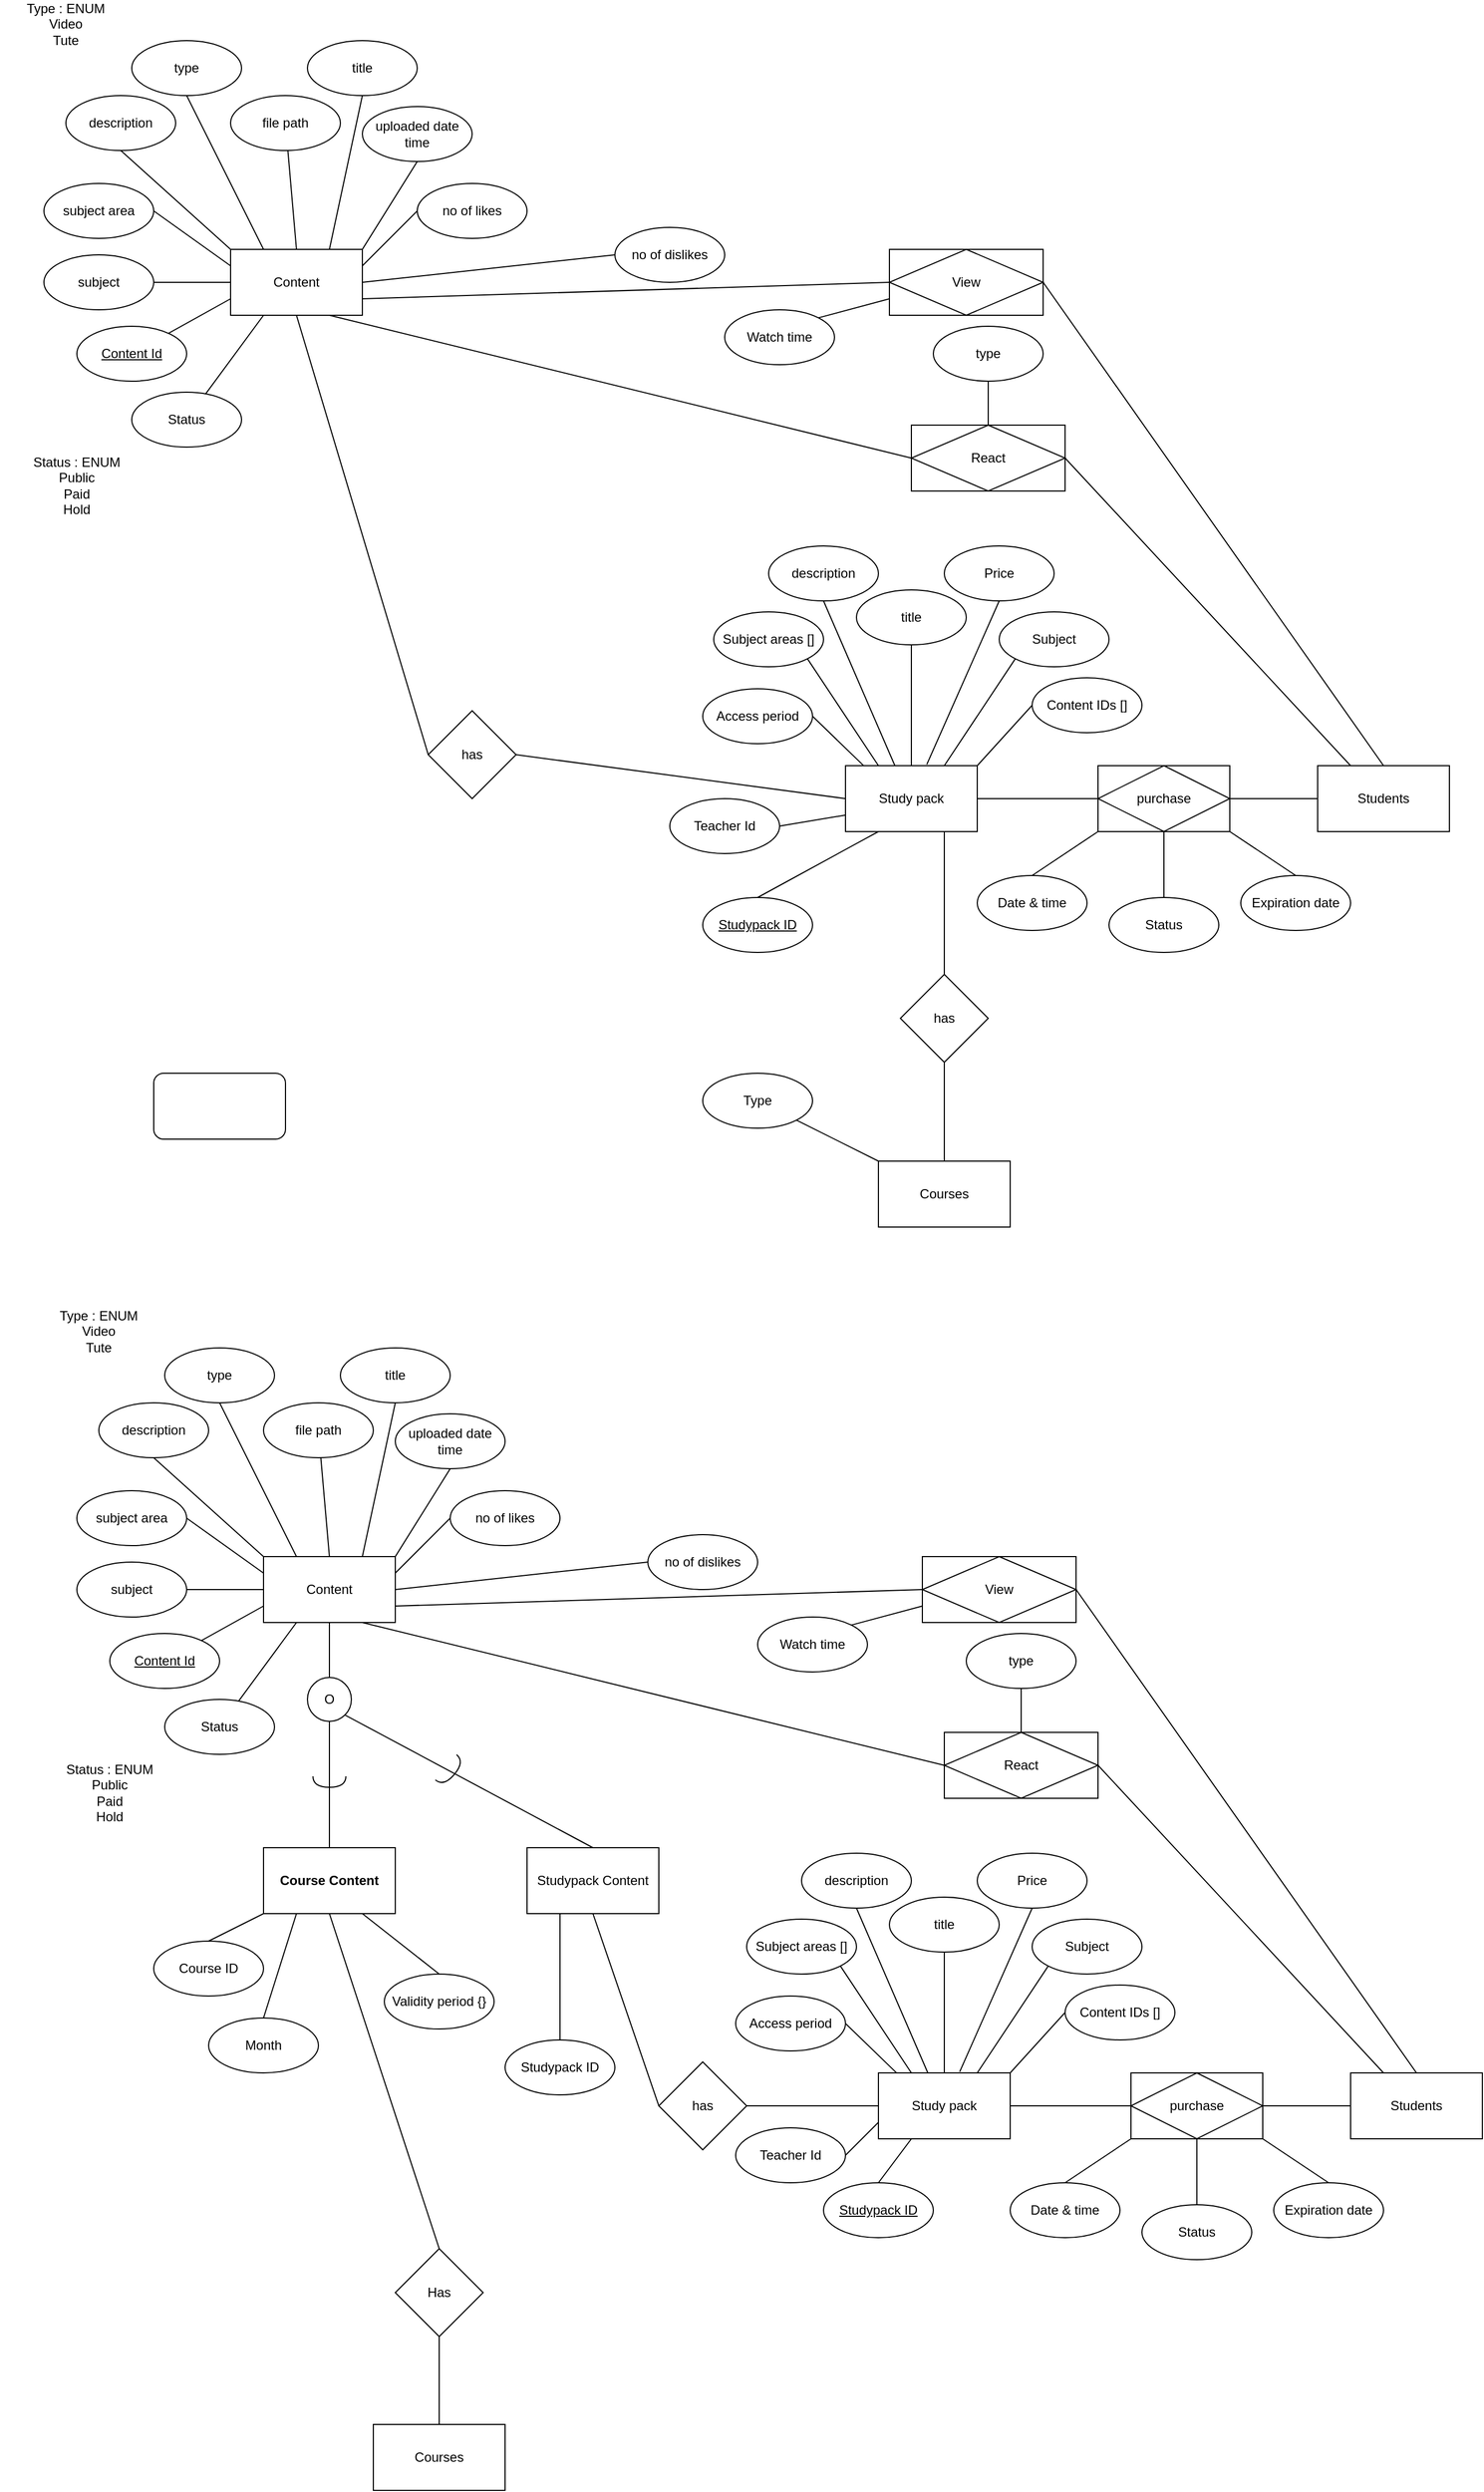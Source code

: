 <mxfile>
    <diagram id="T5tDFELJDlXW0OyZVLSW" name="Page-1">
        <mxGraphModel dx="2857" dy="4057" grid="1" gridSize="10" guides="1" tooltips="1" connect="1" arrows="1" fold="1" page="1" pageScale="1" pageWidth="850" pageHeight="1100" math="0" shadow="0">
            <root>
                <mxCell id="0"/>
                <mxCell id="1" parent="0"/>
                <mxCell id="21" style="edgeStyle=none;html=1;exitX=0.75;exitY=0;exitDx=0;exitDy=0;entryX=0.5;entryY=1;entryDx=0;entryDy=0;endArrow=none;endFill=0;" parent="1" source="2" target="4" edge="1">
                    <mxGeometry relative="1" as="geometry"/>
                </mxCell>
                <mxCell id="22" style="edgeStyle=none;html=1;exitX=0;exitY=0;exitDx=0;exitDy=0;entryX=0.5;entryY=1;entryDx=0;entryDy=0;endArrow=none;endFill=0;" parent="1" source="2" target="5" edge="1">
                    <mxGeometry relative="1" as="geometry"/>
                </mxCell>
                <mxCell id="2" value="Content" style="rounded=0;whiteSpace=wrap;html=1;" parent="1" vertex="1">
                    <mxGeometry x="-1220" y="-890" width="120" height="60" as="geometry"/>
                </mxCell>
                <mxCell id="3" value="type" style="ellipse;whiteSpace=wrap;html=1;" parent="1" vertex="1">
                    <mxGeometry x="-1310" y="-1080" width="100" height="50" as="geometry"/>
                </mxCell>
                <mxCell id="4" value="title" style="ellipse;whiteSpace=wrap;html=1;" parent="1" vertex="1">
                    <mxGeometry x="-1150" y="-1080" width="100" height="50" as="geometry"/>
                </mxCell>
                <mxCell id="5" value="description" style="ellipse;whiteSpace=wrap;html=1;" parent="1" vertex="1">
                    <mxGeometry x="-1370" y="-1030" width="100" height="50" as="geometry"/>
                </mxCell>
                <mxCell id="6" value="subject" style="ellipse;whiteSpace=wrap;html=1;" parent="1" vertex="1">
                    <mxGeometry x="-1390" y="-885" width="100" height="50" as="geometry"/>
                </mxCell>
                <mxCell id="7" value="subject area" style="ellipse;whiteSpace=wrap;html=1;" parent="1" vertex="1">
                    <mxGeometry x="-1390" y="-950" width="100" height="50" as="geometry"/>
                </mxCell>
                <mxCell id="8" value="no of likes" style="ellipse;whiteSpace=wrap;html=1;" parent="1" vertex="1">
                    <mxGeometry x="-1050" y="-950" width="100" height="50" as="geometry"/>
                </mxCell>
                <mxCell id="9" value="no of dislikes" style="ellipse;whiteSpace=wrap;html=1;" parent="1" vertex="1">
                    <mxGeometry x="-870" y="-910" width="100" height="50" as="geometry"/>
                </mxCell>
                <mxCell id="10" value="uploaded date time" style="ellipse;whiteSpace=wrap;html=1;" parent="1" vertex="1">
                    <mxGeometry x="-1100" y="-1020" width="100" height="50" as="geometry"/>
                </mxCell>
                <mxCell id="11" value="file path" style="ellipse;whiteSpace=wrap;html=1;" parent="1" vertex="1">
                    <mxGeometry x="-1220" y="-1030" width="100" height="50" as="geometry"/>
                </mxCell>
                <mxCell id="13" value="" style="endArrow=none;html=1;entryX=0.5;entryY=1;entryDx=0;entryDy=0;" parent="1" target="3" edge="1">
                    <mxGeometry width="50" height="50" relative="1" as="geometry">
                        <mxPoint x="-1190" y="-890" as="sourcePoint"/>
                        <mxPoint x="-1090" y="-850" as="targetPoint"/>
                    </mxGeometry>
                </mxCell>
                <mxCell id="14" value="" style="endArrow=none;html=1;exitX=1;exitY=0;exitDx=0;exitDy=0;entryX=0.5;entryY=1;entryDx=0;entryDy=0;" parent="1" source="2" target="10" edge="1">
                    <mxGeometry width="50" height="50" relative="1" as="geometry">
                        <mxPoint x="-1180" y="-880" as="sourcePoint"/>
                        <mxPoint x="-1260" y="-955" as="targetPoint"/>
                    </mxGeometry>
                </mxCell>
                <mxCell id="15" value="" style="endArrow=none;html=1;exitX=0.5;exitY=0;exitDx=0;exitDy=0;" parent="1" source="2" target="11" edge="1">
                    <mxGeometry width="50" height="50" relative="1" as="geometry">
                        <mxPoint x="-1150" y="-880" as="sourcePoint"/>
                        <mxPoint x="-1120" y="-1020" as="targetPoint"/>
                    </mxGeometry>
                </mxCell>
                <mxCell id="16" value="" style="endArrow=none;html=1;exitX=0;exitY=0.25;exitDx=0;exitDy=0;entryX=1;entryY=0.5;entryDx=0;entryDy=0;" parent="1" source="2" target="7" edge="1">
                    <mxGeometry width="50" height="50" relative="1" as="geometry">
                        <mxPoint x="-1180" y="-880" as="sourcePoint"/>
                        <mxPoint x="-1260" y="-955" as="targetPoint"/>
                    </mxGeometry>
                </mxCell>
                <mxCell id="17" value="" style="endArrow=none;html=1;exitX=1;exitY=0.25;exitDx=0;exitDy=0;entryX=0;entryY=0.5;entryDx=0;entryDy=0;" parent="1" source="2" target="8" edge="1">
                    <mxGeometry width="50" height="50" relative="1" as="geometry">
                        <mxPoint x="-1210" y="-865" as="sourcePoint"/>
                        <mxPoint x="-1280" y="-885" as="targetPoint"/>
                    </mxGeometry>
                </mxCell>
                <mxCell id="19" value="" style="endArrow=none;html=1;exitX=1;exitY=0.5;exitDx=0;exitDy=0;entryX=0;entryY=0.5;entryDx=0;entryDy=0;" parent="1" source="2" target="9" edge="1">
                    <mxGeometry width="50" height="50" relative="1" as="geometry">
                        <mxPoint x="-1210" y="-820" as="sourcePoint"/>
                        <mxPoint x="-1262.9" y="-728.7" as="targetPoint"/>
                    </mxGeometry>
                </mxCell>
                <mxCell id="20" value="" style="endArrow=none;html=1;exitX=0;exitY=0.5;exitDx=0;exitDy=0;entryX=1;entryY=0.5;entryDx=0;entryDy=0;" parent="1" source="2" target="6" edge="1">
                    <mxGeometry width="50" height="50" relative="1" as="geometry">
                        <mxPoint x="-1210.0" y="-835" as="sourcePoint"/>
                        <mxPoint x="-1303.4" y="-818.1" as="targetPoint"/>
                    </mxGeometry>
                </mxCell>
                <mxCell id="89" style="edgeStyle=none;html=1;exitX=0.25;exitY=0;exitDx=0;exitDy=0;entryX=1;entryY=0.5;entryDx=0;entryDy=0;endArrow=none;endFill=0;" parent="1" source="23" target="82" edge="1">
                    <mxGeometry relative="1" as="geometry"/>
                </mxCell>
                <mxCell id="23" value="Students" style="rounded=0;whiteSpace=wrap;html=1;" parent="1" vertex="1">
                    <mxGeometry x="-230" y="-420" width="120" height="60" as="geometry"/>
                </mxCell>
                <mxCell id="47" style="edgeStyle=none;html=1;exitX=1;exitY=0.5;exitDx=0;exitDy=0;entryX=0;entryY=0.5;entryDx=0;entryDy=0;endArrow=none;endFill=0;" parent="1" source="24" target="37" edge="1">
                    <mxGeometry relative="1" as="geometry"/>
                </mxCell>
                <mxCell id="84" style="edgeStyle=none;html=1;exitX=1;exitY=0;exitDx=0;exitDy=0;entryX=0;entryY=0.5;entryDx=0;entryDy=0;endArrow=none;endFill=0;" parent="1" source="24" target="83" edge="1">
                    <mxGeometry relative="1" as="geometry"/>
                </mxCell>
                <mxCell id="24" value="Study pack" style="rounded=0;whiteSpace=wrap;html=1;" parent="1" vertex="1">
                    <mxGeometry x="-660" y="-420" width="120" height="60" as="geometry"/>
                </mxCell>
                <mxCell id="28" style="edgeStyle=none;html=1;exitX=0.5;exitY=1;exitDx=0;exitDy=0;entryX=0.5;entryY=0;entryDx=0;entryDy=0;endArrow=none;endFill=0;" parent="1" source="25" target="24" edge="1">
                    <mxGeometry relative="1" as="geometry"/>
                </mxCell>
                <mxCell id="25" value="title" style="ellipse;whiteSpace=wrap;html=1;" parent="1" vertex="1">
                    <mxGeometry x="-650" y="-580" width="100" height="50" as="geometry"/>
                </mxCell>
                <mxCell id="27" style="edgeStyle=none;html=1;exitX=0.5;exitY=1;exitDx=0;exitDy=0;entryX=0.375;entryY=0;entryDx=0;entryDy=0;entryPerimeter=0;endArrow=none;endFill=0;" parent="1" source="26" target="24" edge="1">
                    <mxGeometry relative="1" as="geometry"/>
                </mxCell>
                <mxCell id="26" value="description" style="ellipse;whiteSpace=wrap;html=1;" parent="1" vertex="1">
                    <mxGeometry x="-730" y="-620" width="100" height="50" as="geometry"/>
                </mxCell>
                <mxCell id="30" style="edgeStyle=none;html=1;exitX=1;exitY=1;exitDx=0;exitDy=0;entryX=0.25;entryY=0;entryDx=0;entryDy=0;endArrow=none;endFill=0;" parent="1" source="29" target="24" edge="1">
                    <mxGeometry relative="1" as="geometry"/>
                </mxCell>
                <mxCell id="29" value="Subject areas []" style="ellipse;whiteSpace=wrap;html=1;" parent="1" vertex="1">
                    <mxGeometry x="-780" y="-560" width="100" height="50" as="geometry"/>
                </mxCell>
                <mxCell id="34" style="edgeStyle=none;html=1;exitX=0;exitY=1;exitDx=0;exitDy=0;entryX=0.75;entryY=0;entryDx=0;entryDy=0;endArrow=none;endFill=0;" parent="1" source="31" target="24" edge="1">
                    <mxGeometry relative="1" as="geometry"/>
                </mxCell>
                <mxCell id="31" value="Subject" style="ellipse;whiteSpace=wrap;html=1;" parent="1" vertex="1">
                    <mxGeometry x="-520" y="-560" width="100" height="50" as="geometry"/>
                </mxCell>
                <mxCell id="33" style="edgeStyle=none;html=1;exitX=0.5;exitY=1;exitDx=0;exitDy=0;entryX=0.617;entryY=-0.017;entryDx=0;entryDy=0;entryPerimeter=0;endArrow=none;endFill=0;" parent="1" source="32" target="24" edge="1">
                    <mxGeometry relative="1" as="geometry"/>
                </mxCell>
                <mxCell id="32" value="Price" style="ellipse;whiteSpace=wrap;html=1;" parent="1" vertex="1">
                    <mxGeometry x="-570" y="-620" width="100" height="50" as="geometry"/>
                </mxCell>
                <mxCell id="43" style="edgeStyle=none;html=1;exitX=0.5;exitY=0;exitDx=0;exitDy=0;entryX=0.5;entryY=1;entryDx=0;entryDy=0;endArrow=none;endFill=0;" parent="1" source="35" target="38" edge="1">
                    <mxGeometry relative="1" as="geometry"/>
                </mxCell>
                <mxCell id="35" value="Courses" style="rounded=0;whiteSpace=wrap;html=1;" parent="1" vertex="1">
                    <mxGeometry x="-1120" y="-100" width="120" height="60" as="geometry"/>
                </mxCell>
                <mxCell id="46" style="edgeStyle=none;html=1;exitX=1;exitY=0.5;exitDx=0;exitDy=0;entryX=0;entryY=0.5;entryDx=0;entryDy=0;endArrow=none;endFill=0;" parent="1" source="36" target="24" edge="1">
                    <mxGeometry relative="1" as="geometry"/>
                </mxCell>
                <mxCell id="59" style="edgeStyle=none;html=1;exitX=0;exitY=0.5;exitDx=0;exitDy=0;entryX=0.5;entryY=1;entryDx=0;entryDy=0;endArrow=none;endFill=0;" parent="1" source="36" target="57" edge="1">
                    <mxGeometry relative="1" as="geometry"/>
                </mxCell>
                <mxCell id="36" value="has" style="rhombus;whiteSpace=wrap;html=1;" parent="1" vertex="1">
                    <mxGeometry x="-860" y="-430" width="80" height="80" as="geometry"/>
                </mxCell>
                <mxCell id="48" style="edgeStyle=none;html=1;exitX=1;exitY=0.5;exitDx=0;exitDy=0;entryX=0;entryY=0.5;entryDx=0;entryDy=0;endArrow=none;endFill=0;" parent="1" source="37" target="23" edge="1">
                    <mxGeometry relative="1" as="geometry"/>
                </mxCell>
                <mxCell id="50" style="edgeStyle=none;html=1;exitX=0;exitY=1;exitDx=0;exitDy=0;entryX=0.5;entryY=0;entryDx=0;entryDy=0;endArrow=none;endFill=0;" parent="1" source="37" target="49" edge="1">
                    <mxGeometry relative="1" as="geometry"/>
                </mxCell>
                <mxCell id="81" style="edgeStyle=none;html=1;exitX=1;exitY=1;exitDx=0;exitDy=0;entryX=0.5;entryY=0;entryDx=0;entryDy=0;endArrow=none;endFill=0;" parent="1" source="37" target="80" edge="1">
                    <mxGeometry relative="1" as="geometry"/>
                </mxCell>
                <mxCell id="37" value="purchase" style="shape=associativeEntity;whiteSpace=wrap;html=1;align=center;" parent="1" vertex="1">
                    <mxGeometry x="-430" y="-420" width="120" height="60" as="geometry"/>
                </mxCell>
                <mxCell id="44" style="edgeStyle=none;html=1;exitX=0.5;exitY=0;exitDx=0;exitDy=0;entryX=0.5;entryY=1;entryDx=0;entryDy=0;endArrow=none;endFill=0;" parent="1" source="54" target="2" edge="1">
                    <mxGeometry relative="1" as="geometry">
                        <mxPoint x="-1160" y="-730" as="sourcePoint"/>
                    </mxGeometry>
                </mxCell>
                <mxCell id="58" style="edgeStyle=none;html=1;exitX=0.5;exitY=0;exitDx=0;exitDy=0;entryX=0.5;entryY=1;entryDx=0;entryDy=0;endArrow=none;endFill=0;" parent="1" source="38" target="56" edge="1">
                    <mxGeometry relative="1" as="geometry"/>
                </mxCell>
                <mxCell id="38" value="Has" style="rhombus;whiteSpace=wrap;html=1;" parent="1" vertex="1">
                    <mxGeometry x="-1100" y="-260" width="80" height="80" as="geometry"/>
                </mxCell>
                <mxCell id="40" style="edgeStyle=none;html=1;exitX=1;exitY=0.5;exitDx=0;exitDy=0;entryX=0.135;entryY=-0.005;entryDx=0;entryDy=0;entryPerimeter=0;endArrow=none;endFill=0;" parent="1" source="39" target="24" edge="1">
                    <mxGeometry relative="1" as="geometry"/>
                </mxCell>
                <mxCell id="39" value="Access period" style="ellipse;whiteSpace=wrap;html=1;" parent="1" vertex="1">
                    <mxGeometry x="-790" y="-490" width="100" height="50" as="geometry"/>
                </mxCell>
                <mxCell id="49" value="Date &amp;amp; time" style="ellipse;whiteSpace=wrap;html=1;" parent="1" vertex="1">
                    <mxGeometry x="-540" y="-320" width="100" height="50" as="geometry"/>
                </mxCell>
                <mxCell id="52" style="edgeStyle=none;html=1;exitX=0.5;exitY=0;exitDx=0;exitDy=0;entryX=0.5;entryY=1;entryDx=0;entryDy=0;endArrow=none;endFill=0;" parent="1" source="51" target="37" edge="1">
                    <mxGeometry relative="1" as="geometry"/>
                </mxCell>
                <mxCell id="51" value="Status" style="ellipse;whiteSpace=wrap;html=1;" parent="1" vertex="1">
                    <mxGeometry x="-420" y="-300" width="100" height="50" as="geometry"/>
                </mxCell>
                <mxCell id="61" style="edgeStyle=none;html=1;exitX=0.5;exitY=1;exitDx=0;exitDy=0;entryX=0.5;entryY=0;entryDx=0;entryDy=0;endArrow=none;endFill=0;" parent="1" source="54" target="56" edge="1">
                    <mxGeometry relative="1" as="geometry"/>
                </mxCell>
                <mxCell id="62" style="edgeStyle=none;html=1;exitX=1;exitY=1;exitDx=0;exitDy=0;entryX=0.5;entryY=0;entryDx=0;entryDy=0;endArrow=none;endFill=0;" parent="1" source="54" target="57" edge="1">
                    <mxGeometry relative="1" as="geometry"/>
                </mxCell>
                <mxCell id="54" value="O" style="ellipse;whiteSpace=wrap;html=1;aspect=fixed;" parent="1" vertex="1">
                    <mxGeometry x="-1180" y="-780" width="40" height="40" as="geometry"/>
                </mxCell>
                <mxCell id="66" style="edgeStyle=none;html=1;exitX=0.75;exitY=1;exitDx=0;exitDy=0;entryX=0.5;entryY=0;entryDx=0;entryDy=0;endArrow=none;endFill=0;" parent="1" source="56" target="65" edge="1">
                    <mxGeometry relative="1" as="geometry"/>
                </mxCell>
                <mxCell id="56" value="Course Content" style="rounded=0;whiteSpace=wrap;html=1;fontStyle=1" parent="1" vertex="1">
                    <mxGeometry x="-1220" y="-625" width="120" height="60" as="geometry"/>
                </mxCell>
                <mxCell id="57" value="Studypack Content" style="rounded=0;whiteSpace=wrap;html=1;" parent="1" vertex="1">
                    <mxGeometry x="-980" y="-625" width="120" height="60" as="geometry"/>
                </mxCell>
                <mxCell id="64" style="edgeStyle=none;html=1;exitX=0.5;exitY=0;exitDx=0;exitDy=0;entryX=0.25;entryY=1;entryDx=0;entryDy=0;endArrow=none;endFill=0;" parent="1" source="63" target="56" edge="1">
                    <mxGeometry relative="1" as="geometry"/>
                </mxCell>
                <mxCell id="63" value="Month" style="ellipse;whiteSpace=wrap;html=1;" parent="1" vertex="1">
                    <mxGeometry x="-1270" y="-470" width="100" height="50" as="geometry"/>
                </mxCell>
                <mxCell id="65" value="Validity period {}" style="ellipse;whiteSpace=wrap;html=1;" parent="1" vertex="1">
                    <mxGeometry x="-1110" y="-510" width="100" height="50" as="geometry"/>
                </mxCell>
                <mxCell id="68" style="edgeStyle=none;html=1;exitX=0.5;exitY=0;exitDx=0;exitDy=0;entryX=0;entryY=1;entryDx=0;entryDy=0;endArrow=none;endFill=0;" parent="1" source="67" target="56" edge="1">
                    <mxGeometry relative="1" as="geometry"/>
                </mxCell>
                <mxCell id="67" value="Course ID" style="ellipse;whiteSpace=wrap;html=1;" parent="1" vertex="1">
                    <mxGeometry x="-1320" y="-540" width="100" height="50" as="geometry"/>
                </mxCell>
                <mxCell id="72" style="edgeStyle=none;html=1;exitX=0.5;exitY=0;exitDx=0;exitDy=0;entryX=0.25;entryY=1;entryDx=0;entryDy=0;endArrow=none;endFill=0;" parent="1" source="69" target="57" edge="1">
                    <mxGeometry relative="1" as="geometry"/>
                </mxCell>
                <mxCell id="69" value="Studypack ID" style="ellipse;whiteSpace=wrap;html=1;" parent="1" vertex="1">
                    <mxGeometry x="-1000" y="-450" width="100" height="50" as="geometry"/>
                </mxCell>
                <mxCell id="71" style="edgeStyle=none;html=1;exitX=0.5;exitY=0;exitDx=0;exitDy=0;entryX=0.25;entryY=1;entryDx=0;entryDy=0;endArrow=none;endFill=0;" parent="1" source="70" target="24" edge="1">
                    <mxGeometry relative="1" as="geometry"/>
                </mxCell>
                <mxCell id="70" value="&lt;u&gt;Studypack ID&lt;/u&gt;" style="ellipse;whiteSpace=wrap;html=1;" parent="1" vertex="1">
                    <mxGeometry x="-710" y="-320" width="100" height="50" as="geometry"/>
                </mxCell>
                <mxCell id="109" style="edgeStyle=none;html=1;entryX=0.25;entryY=1;entryDx=0;entryDy=0;endArrow=none;endFill=0;" edge="1" parent="1" source="73" target="2">
                    <mxGeometry relative="1" as="geometry"/>
                </mxCell>
                <mxCell id="73" value="Status" style="ellipse;whiteSpace=wrap;html=1;" parent="1" vertex="1">
                    <mxGeometry x="-1310" y="-760" width="100" height="50" as="geometry"/>
                </mxCell>
                <mxCell id="77" value="" style="shape=requiredInterface;html=1;verticalLabelPosition=bottom;sketch=0;rotation=90;" parent="1" vertex="1">
                    <mxGeometry x="-1165" y="-700" width="10" height="30" as="geometry"/>
                </mxCell>
                <mxCell id="79" value="" style="shape=requiredInterface;html=1;verticalLabelPosition=bottom;sketch=0;rotation=40;" parent="1" vertex="1">
                    <mxGeometry x="-1055" y="-710" width="10" height="30" as="geometry"/>
                </mxCell>
                <mxCell id="80" value="Expiration date" style="ellipse;whiteSpace=wrap;html=1;" parent="1" vertex="1">
                    <mxGeometry x="-300" y="-320" width="100" height="50" as="geometry"/>
                </mxCell>
                <mxCell id="93" style="html=1;exitX=0;exitY=0.5;exitDx=0;exitDy=0;entryX=0.75;entryY=1;entryDx=0;entryDy=0;endArrow=none;endFill=0;" parent="1" source="82" target="2" edge="1">
                    <mxGeometry relative="1" as="geometry"/>
                </mxCell>
                <mxCell id="82" value="React" style="shape=associativeEntity;whiteSpace=wrap;html=1;align=center;" parent="1" vertex="1">
                    <mxGeometry x="-600" y="-730" width="140" height="60" as="geometry"/>
                </mxCell>
                <mxCell id="83" value="Content IDs []" style="ellipse;whiteSpace=wrap;html=1;" parent="1" vertex="1">
                    <mxGeometry x="-490" y="-500" width="100" height="50" as="geometry"/>
                </mxCell>
                <mxCell id="86" value="" style="edgeStyle=none;html=1;endArrow=none;endFill=0;entryX=0;entryY=0.75;entryDx=0;entryDy=0;" parent="1" source="85" target="2" edge="1">
                    <mxGeometry relative="1" as="geometry"/>
                </mxCell>
                <mxCell id="85" value="&lt;u&gt;Content Id&lt;/u&gt;" style="ellipse;whiteSpace=wrap;html=1;" parent="1" vertex="1">
                    <mxGeometry x="-1360" y="-820" width="100" height="50" as="geometry"/>
                </mxCell>
                <mxCell id="88" style="edgeStyle=none;html=1;exitX=1;exitY=0.5;exitDx=0;exitDy=0;entryX=0;entryY=0.75;entryDx=0;entryDy=0;endArrow=none;endFill=0;" parent="1" source="87" target="24" edge="1">
                    <mxGeometry relative="1" as="geometry"/>
                </mxCell>
                <mxCell id="87" value="Teacher Id" style="ellipse;whiteSpace=wrap;html=1;" parent="1" vertex="1">
                    <mxGeometry x="-790" y="-370" width="100" height="50" as="geometry"/>
                </mxCell>
                <mxCell id="92" style="edgeStyle=none;html=1;exitX=0.5;exitY=1;exitDx=0;exitDy=0;entryX=0.5;entryY=0;entryDx=0;entryDy=0;endArrow=none;endFill=0;" parent="1" source="91" target="82" edge="1">
                    <mxGeometry relative="1" as="geometry"/>
                </mxCell>
                <mxCell id="91" value="type" style="ellipse;whiteSpace=wrap;html=1;" parent="1" vertex="1">
                    <mxGeometry x="-580" y="-820" width="100" height="50" as="geometry"/>
                </mxCell>
                <mxCell id="111" style="edgeStyle=none;html=1;exitX=0;exitY=0.5;exitDx=0;exitDy=0;entryX=1;entryY=0.75;entryDx=0;entryDy=0;endArrow=none;endFill=0;" edge="1" parent="1" source="108" target="2">
                    <mxGeometry relative="1" as="geometry"/>
                </mxCell>
                <mxCell id="108" value="View" style="shape=associativeEntity;whiteSpace=wrap;html=1;align=center;" vertex="1" parent="1">
                    <mxGeometry x="-620" y="-890" width="140" height="60" as="geometry"/>
                </mxCell>
                <mxCell id="114" style="edgeStyle=none;html=1;exitX=1;exitY=0;exitDx=0;exitDy=0;entryX=0;entryY=0.75;entryDx=0;entryDy=0;endArrow=none;endFill=0;" edge="1" parent="1" source="112" target="108">
                    <mxGeometry relative="1" as="geometry"/>
                </mxCell>
                <mxCell id="112" value="Watch time" style="ellipse;whiteSpace=wrap;html=1;" vertex="1" parent="1">
                    <mxGeometry x="-770" y="-835" width="100" height="50" as="geometry"/>
                </mxCell>
                <mxCell id="115" value="Type : ENUM&lt;br&gt;Video&lt;br&gt;Tute" style="text;html=1;strokeColor=none;fillColor=none;align=center;verticalAlign=middle;whiteSpace=wrap;rounded=0;" vertex="1" parent="1">
                    <mxGeometry x="-1430" y="-1110" width="120" height="30" as="geometry"/>
                </mxCell>
                <mxCell id="116" value="Status : ENUM&lt;br&gt;Public&lt;br&gt;Paid&lt;br&gt;Hold" style="text;html=1;strokeColor=none;fillColor=none;align=center;verticalAlign=middle;whiteSpace=wrap;rounded=0;" vertex="1" parent="1">
                    <mxGeometry x="-1420" y="-690" width="120" height="30" as="geometry"/>
                </mxCell>
                <mxCell id="110" style="edgeStyle=none;html=1;exitX=0.5;exitY=0;exitDx=0;exitDy=0;entryX=1;entryY=0.5;entryDx=0;entryDy=0;endArrow=none;endFill=0;" edge="1" parent="1" source="23" target="108">
                    <mxGeometry relative="1" as="geometry"/>
                </mxCell>
                <mxCell id="117" style="edgeStyle=none;html=1;exitX=0.75;exitY=0;exitDx=0;exitDy=0;entryX=0.5;entryY=1;entryDx=0;entryDy=0;endArrow=none;endFill=0;" edge="1" parent="1" source="119" target="121">
                    <mxGeometry relative="1" as="geometry"/>
                </mxCell>
                <mxCell id="118" style="edgeStyle=none;html=1;exitX=0;exitY=0;exitDx=0;exitDy=0;entryX=0.5;entryY=1;entryDx=0;entryDy=0;endArrow=none;endFill=0;" edge="1" parent="1" source="119" target="122">
                    <mxGeometry relative="1" as="geometry"/>
                </mxCell>
                <mxCell id="119" value="Content" style="rounded=0;whiteSpace=wrap;html=1;" vertex="1" parent="1">
                    <mxGeometry x="-1250" y="-2080" width="120" height="60" as="geometry"/>
                </mxCell>
                <mxCell id="120" value="type" style="ellipse;whiteSpace=wrap;html=1;" vertex="1" parent="1">
                    <mxGeometry x="-1340" y="-2270" width="100" height="50" as="geometry"/>
                </mxCell>
                <mxCell id="121" value="title" style="ellipse;whiteSpace=wrap;html=1;" vertex="1" parent="1">
                    <mxGeometry x="-1180" y="-2270" width="100" height="50" as="geometry"/>
                </mxCell>
                <mxCell id="122" value="description" style="ellipse;whiteSpace=wrap;html=1;" vertex="1" parent="1">
                    <mxGeometry x="-1400" y="-2220" width="100" height="50" as="geometry"/>
                </mxCell>
                <mxCell id="123" value="subject" style="ellipse;whiteSpace=wrap;html=1;" vertex="1" parent="1">
                    <mxGeometry x="-1420" y="-2075" width="100" height="50" as="geometry"/>
                </mxCell>
                <mxCell id="124" value="subject area" style="ellipse;whiteSpace=wrap;html=1;" vertex="1" parent="1">
                    <mxGeometry x="-1420" y="-2140" width="100" height="50" as="geometry"/>
                </mxCell>
                <mxCell id="125" value="no of likes" style="ellipse;whiteSpace=wrap;html=1;" vertex="1" parent="1">
                    <mxGeometry x="-1080" y="-2140" width="100" height="50" as="geometry"/>
                </mxCell>
                <mxCell id="126" value="no of dislikes" style="ellipse;whiteSpace=wrap;html=1;" vertex="1" parent="1">
                    <mxGeometry x="-900" y="-2100" width="100" height="50" as="geometry"/>
                </mxCell>
                <mxCell id="127" value="uploaded date time" style="ellipse;whiteSpace=wrap;html=1;" vertex="1" parent="1">
                    <mxGeometry x="-1130" y="-2210" width="100" height="50" as="geometry"/>
                </mxCell>
                <mxCell id="128" value="file path" style="ellipse;whiteSpace=wrap;html=1;" vertex="1" parent="1">
                    <mxGeometry x="-1250" y="-2220" width="100" height="50" as="geometry"/>
                </mxCell>
                <mxCell id="129" value="" style="endArrow=none;html=1;entryX=0.5;entryY=1;entryDx=0;entryDy=0;" edge="1" parent="1" target="120">
                    <mxGeometry width="50" height="50" relative="1" as="geometry">
                        <mxPoint x="-1220" y="-2080" as="sourcePoint"/>
                        <mxPoint x="-1120" y="-2040" as="targetPoint"/>
                    </mxGeometry>
                </mxCell>
                <mxCell id="130" value="" style="endArrow=none;html=1;exitX=1;exitY=0;exitDx=0;exitDy=0;entryX=0.5;entryY=1;entryDx=0;entryDy=0;" edge="1" parent="1" source="119" target="127">
                    <mxGeometry width="50" height="50" relative="1" as="geometry">
                        <mxPoint x="-1210" y="-2070" as="sourcePoint"/>
                        <mxPoint x="-1290" y="-2145" as="targetPoint"/>
                    </mxGeometry>
                </mxCell>
                <mxCell id="131" value="" style="endArrow=none;html=1;exitX=0.5;exitY=0;exitDx=0;exitDy=0;" edge="1" parent="1" source="119" target="128">
                    <mxGeometry width="50" height="50" relative="1" as="geometry">
                        <mxPoint x="-1180" y="-2070" as="sourcePoint"/>
                        <mxPoint x="-1150" y="-2210" as="targetPoint"/>
                    </mxGeometry>
                </mxCell>
                <mxCell id="132" value="" style="endArrow=none;html=1;exitX=0;exitY=0.25;exitDx=0;exitDy=0;entryX=1;entryY=0.5;entryDx=0;entryDy=0;" edge="1" parent="1" source="119" target="124">
                    <mxGeometry width="50" height="50" relative="1" as="geometry">
                        <mxPoint x="-1210" y="-2070" as="sourcePoint"/>
                        <mxPoint x="-1290" y="-2145" as="targetPoint"/>
                    </mxGeometry>
                </mxCell>
                <mxCell id="133" value="" style="endArrow=none;html=1;exitX=1;exitY=0.25;exitDx=0;exitDy=0;entryX=0;entryY=0.5;entryDx=0;entryDy=0;" edge="1" parent="1" source="119" target="125">
                    <mxGeometry width="50" height="50" relative="1" as="geometry">
                        <mxPoint x="-1240" y="-2055" as="sourcePoint"/>
                        <mxPoint x="-1310" y="-2075" as="targetPoint"/>
                    </mxGeometry>
                </mxCell>
                <mxCell id="134" value="" style="endArrow=none;html=1;exitX=1;exitY=0.5;exitDx=0;exitDy=0;entryX=0;entryY=0.5;entryDx=0;entryDy=0;" edge="1" parent="1" source="119" target="126">
                    <mxGeometry width="50" height="50" relative="1" as="geometry">
                        <mxPoint x="-1240" y="-2010" as="sourcePoint"/>
                        <mxPoint x="-1292.9" y="-1918.7" as="targetPoint"/>
                    </mxGeometry>
                </mxCell>
                <mxCell id="135" value="" style="endArrow=none;html=1;exitX=0;exitY=0.5;exitDx=0;exitDy=0;entryX=1;entryY=0.5;entryDx=0;entryDy=0;" edge="1" parent="1" source="119" target="123">
                    <mxGeometry width="50" height="50" relative="1" as="geometry">
                        <mxPoint x="-1240.0" y="-2025" as="sourcePoint"/>
                        <mxPoint x="-1333.4" y="-2008.1" as="targetPoint"/>
                    </mxGeometry>
                </mxCell>
                <mxCell id="136" style="edgeStyle=none;html=1;exitX=0.25;exitY=0;exitDx=0;exitDy=0;entryX=1;entryY=0.5;entryDx=0;entryDy=0;endArrow=none;endFill=0;" edge="1" parent="1" source="137" target="189">
                    <mxGeometry relative="1" as="geometry"/>
                </mxCell>
                <mxCell id="137" value="Students" style="rounded=0;whiteSpace=wrap;html=1;" vertex="1" parent="1">
                    <mxGeometry x="-260" y="-1610" width="120" height="60" as="geometry"/>
                </mxCell>
                <mxCell id="138" style="edgeStyle=none;html=1;exitX=1;exitY=0.5;exitDx=0;exitDy=0;entryX=0;entryY=0.5;entryDx=0;entryDy=0;endArrow=none;endFill=0;" edge="1" parent="1" source="140" target="159">
                    <mxGeometry relative="1" as="geometry"/>
                </mxCell>
                <mxCell id="139" style="edgeStyle=none;html=1;exitX=1;exitY=0;exitDx=0;exitDy=0;entryX=0;entryY=0.5;entryDx=0;entryDy=0;endArrow=none;endFill=0;" edge="1" parent="1" source="140" target="190">
                    <mxGeometry relative="1" as="geometry"/>
                </mxCell>
                <mxCell id="140" value="Study pack" style="rounded=0;whiteSpace=wrap;html=1;" vertex="1" parent="1">
                    <mxGeometry x="-690" y="-1610" width="120" height="60" as="geometry"/>
                </mxCell>
                <mxCell id="141" style="edgeStyle=none;html=1;exitX=0.5;exitY=1;exitDx=0;exitDy=0;entryX=0.5;entryY=0;entryDx=0;entryDy=0;endArrow=none;endFill=0;" edge="1" parent="1" source="142" target="140">
                    <mxGeometry relative="1" as="geometry"/>
                </mxCell>
                <mxCell id="142" value="title" style="ellipse;whiteSpace=wrap;html=1;" vertex="1" parent="1">
                    <mxGeometry x="-680" y="-1770" width="100" height="50" as="geometry"/>
                </mxCell>
                <mxCell id="143" style="edgeStyle=none;html=1;exitX=0.5;exitY=1;exitDx=0;exitDy=0;entryX=0.375;entryY=0;entryDx=0;entryDy=0;entryPerimeter=0;endArrow=none;endFill=0;" edge="1" parent="1" source="144" target="140">
                    <mxGeometry relative="1" as="geometry"/>
                </mxCell>
                <mxCell id="144" value="description" style="ellipse;whiteSpace=wrap;html=1;" vertex="1" parent="1">
                    <mxGeometry x="-760" y="-1810" width="100" height="50" as="geometry"/>
                </mxCell>
                <mxCell id="145" style="edgeStyle=none;html=1;exitX=1;exitY=1;exitDx=0;exitDy=0;entryX=0.25;entryY=0;entryDx=0;entryDy=0;endArrow=none;endFill=0;" edge="1" parent="1" source="146" target="140">
                    <mxGeometry relative="1" as="geometry"/>
                </mxCell>
                <mxCell id="146" value="Subject areas []" style="ellipse;whiteSpace=wrap;html=1;" vertex="1" parent="1">
                    <mxGeometry x="-810" y="-1750" width="100" height="50" as="geometry"/>
                </mxCell>
                <mxCell id="147" style="edgeStyle=none;html=1;exitX=0;exitY=1;exitDx=0;exitDy=0;entryX=0.75;entryY=0;entryDx=0;entryDy=0;endArrow=none;endFill=0;" edge="1" parent="1" source="148" target="140">
                    <mxGeometry relative="1" as="geometry"/>
                </mxCell>
                <mxCell id="148" value="Subject" style="ellipse;whiteSpace=wrap;html=1;" vertex="1" parent="1">
                    <mxGeometry x="-550" y="-1750" width="100" height="50" as="geometry"/>
                </mxCell>
                <mxCell id="149" style="edgeStyle=none;html=1;exitX=0.5;exitY=1;exitDx=0;exitDy=0;entryX=0.617;entryY=-0.017;entryDx=0;entryDy=0;entryPerimeter=0;endArrow=none;endFill=0;" edge="1" parent="1" source="150" target="140">
                    <mxGeometry relative="1" as="geometry"/>
                </mxCell>
                <mxCell id="150" value="Price" style="ellipse;whiteSpace=wrap;html=1;" vertex="1" parent="1">
                    <mxGeometry x="-600" y="-1810" width="100" height="50" as="geometry"/>
                </mxCell>
                <mxCell id="209" style="edgeStyle=none;html=1;exitX=0;exitY=0;exitDx=0;exitDy=0;entryX=1;entryY=1;entryDx=0;entryDy=0;endArrow=none;endFill=0;" edge="1" parent="1" source="152" target="208">
                    <mxGeometry relative="1" as="geometry"/>
                </mxCell>
                <mxCell id="152" value="Courses" style="rounded=0;whiteSpace=wrap;html=1;" vertex="1" parent="1">
                    <mxGeometry x="-660" y="-1250" width="120" height="60" as="geometry"/>
                </mxCell>
                <mxCell id="153" style="edgeStyle=none;html=1;exitX=1;exitY=0.5;exitDx=0;exitDy=0;entryX=0;entryY=0.5;entryDx=0;entryDy=0;endArrow=none;endFill=0;" edge="1" parent="1" source="155" target="140">
                    <mxGeometry relative="1" as="geometry"/>
                </mxCell>
                <mxCell id="155" value="has" style="rhombus;whiteSpace=wrap;html=1;" vertex="1" parent="1">
                    <mxGeometry x="-1070" y="-1660" width="80" height="80" as="geometry"/>
                </mxCell>
                <mxCell id="156" style="edgeStyle=none;html=1;exitX=1;exitY=0.5;exitDx=0;exitDy=0;entryX=0;entryY=0.5;entryDx=0;entryDy=0;endArrow=none;endFill=0;" edge="1" parent="1" source="159" target="137">
                    <mxGeometry relative="1" as="geometry"/>
                </mxCell>
                <mxCell id="157" style="edgeStyle=none;html=1;exitX=0;exitY=1;exitDx=0;exitDy=0;entryX=0.5;entryY=0;entryDx=0;entryDy=0;endArrow=none;endFill=0;" edge="1" parent="1" source="159" target="165">
                    <mxGeometry relative="1" as="geometry"/>
                </mxCell>
                <mxCell id="158" style="edgeStyle=none;html=1;exitX=1;exitY=1;exitDx=0;exitDy=0;entryX=0.5;entryY=0;entryDx=0;entryDy=0;endArrow=none;endFill=0;" edge="1" parent="1" source="159" target="187">
                    <mxGeometry relative="1" as="geometry"/>
                </mxCell>
                <mxCell id="159" value="purchase" style="shape=associativeEntity;whiteSpace=wrap;html=1;align=center;" vertex="1" parent="1">
                    <mxGeometry x="-460" y="-1610" width="120" height="60" as="geometry"/>
                </mxCell>
                <mxCell id="160" style="edgeStyle=none;html=1;exitX=0;exitY=0.5;exitDx=0;exitDy=0;entryX=0.5;entryY=1;entryDx=0;entryDy=0;endArrow=none;endFill=0;" edge="1" parent="1" source="155" target="119">
                    <mxGeometry relative="1" as="geometry">
                        <mxPoint x="-1190.0" y="-1970" as="sourcePoint"/>
                    </mxGeometry>
                </mxCell>
                <mxCell id="163" style="edgeStyle=none;html=1;exitX=1;exitY=0.5;exitDx=0;exitDy=0;entryX=0.135;entryY=-0.005;entryDx=0;entryDy=0;entryPerimeter=0;endArrow=none;endFill=0;" edge="1" parent="1" source="164" target="140">
                    <mxGeometry relative="1" as="geometry"/>
                </mxCell>
                <mxCell id="164" value="Access period" style="ellipse;whiteSpace=wrap;html=1;" vertex="1" parent="1">
                    <mxGeometry x="-820" y="-1680" width="100" height="50" as="geometry"/>
                </mxCell>
                <mxCell id="165" value="Date &amp;amp; time" style="ellipse;whiteSpace=wrap;html=1;" vertex="1" parent="1">
                    <mxGeometry x="-570" y="-1510" width="100" height="50" as="geometry"/>
                </mxCell>
                <mxCell id="166" style="edgeStyle=none;html=1;exitX=0.5;exitY=0;exitDx=0;exitDy=0;entryX=0.5;entryY=1;entryDx=0;entryDy=0;endArrow=none;endFill=0;" edge="1" parent="1" source="167" target="159">
                    <mxGeometry relative="1" as="geometry"/>
                </mxCell>
                <mxCell id="167" value="Status" style="ellipse;whiteSpace=wrap;html=1;" vertex="1" parent="1">
                    <mxGeometry x="-450" y="-1490" width="100" height="50" as="geometry"/>
                </mxCell>
                <mxCell id="181" style="edgeStyle=none;html=1;exitX=0.5;exitY=0;exitDx=0;exitDy=0;entryX=0.25;entryY=1;entryDx=0;entryDy=0;endArrow=none;endFill=0;" edge="1" parent="1" source="182" target="140">
                    <mxGeometry relative="1" as="geometry"/>
                </mxCell>
                <mxCell id="182" value="&lt;u&gt;Studypack ID&lt;/u&gt;" style="ellipse;whiteSpace=wrap;html=1;" vertex="1" parent="1">
                    <mxGeometry x="-820" y="-1490" width="100" height="50" as="geometry"/>
                </mxCell>
                <mxCell id="183" style="edgeStyle=none;html=1;entryX=0.25;entryY=1;entryDx=0;entryDy=0;endArrow=none;endFill=0;" edge="1" parent="1" source="184" target="119">
                    <mxGeometry relative="1" as="geometry"/>
                </mxCell>
                <mxCell id="184" value="Status" style="ellipse;whiteSpace=wrap;html=1;" vertex="1" parent="1">
                    <mxGeometry x="-1340" y="-1950" width="100" height="50" as="geometry"/>
                </mxCell>
                <mxCell id="187" value="Expiration date" style="ellipse;whiteSpace=wrap;html=1;" vertex="1" parent="1">
                    <mxGeometry x="-330" y="-1510" width="100" height="50" as="geometry"/>
                </mxCell>
                <mxCell id="188" style="html=1;exitX=0;exitY=0.5;exitDx=0;exitDy=0;entryX=0.75;entryY=1;entryDx=0;entryDy=0;endArrow=none;endFill=0;" edge="1" parent="1" source="189" target="119">
                    <mxGeometry relative="1" as="geometry"/>
                </mxCell>
                <mxCell id="189" value="React" style="shape=associativeEntity;whiteSpace=wrap;html=1;align=center;" vertex="1" parent="1">
                    <mxGeometry x="-630" y="-1920" width="140" height="60" as="geometry"/>
                </mxCell>
                <mxCell id="190" value="Content IDs []" style="ellipse;whiteSpace=wrap;html=1;" vertex="1" parent="1">
                    <mxGeometry x="-520" y="-1690" width="100" height="50" as="geometry"/>
                </mxCell>
                <mxCell id="191" value="" style="edgeStyle=none;html=1;endArrow=none;endFill=0;entryX=0;entryY=0.75;entryDx=0;entryDy=0;" edge="1" parent="1" source="192" target="119">
                    <mxGeometry relative="1" as="geometry"/>
                </mxCell>
                <mxCell id="192" value="&lt;u&gt;Content Id&lt;/u&gt;" style="ellipse;whiteSpace=wrap;html=1;" vertex="1" parent="1">
                    <mxGeometry x="-1390" y="-2010" width="100" height="50" as="geometry"/>
                </mxCell>
                <mxCell id="193" style="edgeStyle=none;html=1;exitX=1;exitY=0.5;exitDx=0;exitDy=0;entryX=0;entryY=0.75;entryDx=0;entryDy=0;endArrow=none;endFill=0;" edge="1" parent="1" source="194" target="140">
                    <mxGeometry relative="1" as="geometry"/>
                </mxCell>
                <mxCell id="194" value="Teacher Id" style="ellipse;whiteSpace=wrap;html=1;" vertex="1" parent="1">
                    <mxGeometry x="-850" y="-1580" width="100" height="50" as="geometry"/>
                </mxCell>
                <mxCell id="195" style="edgeStyle=none;html=1;exitX=0.5;exitY=1;exitDx=0;exitDy=0;entryX=0.5;entryY=0;entryDx=0;entryDy=0;endArrow=none;endFill=0;" edge="1" parent="1" source="196" target="189">
                    <mxGeometry relative="1" as="geometry"/>
                </mxCell>
                <mxCell id="196" value="type" style="ellipse;whiteSpace=wrap;html=1;" vertex="1" parent="1">
                    <mxGeometry x="-610" y="-2010" width="100" height="50" as="geometry"/>
                </mxCell>
                <mxCell id="197" style="edgeStyle=none;html=1;exitX=0;exitY=0.5;exitDx=0;exitDy=0;entryX=1;entryY=0.75;entryDx=0;entryDy=0;endArrow=none;endFill=0;" edge="1" parent="1" source="198" target="119">
                    <mxGeometry relative="1" as="geometry"/>
                </mxCell>
                <mxCell id="198" value="View" style="shape=associativeEntity;whiteSpace=wrap;html=1;align=center;" vertex="1" parent="1">
                    <mxGeometry x="-650" y="-2080" width="140" height="60" as="geometry"/>
                </mxCell>
                <mxCell id="199" style="edgeStyle=none;html=1;exitX=1;exitY=0;exitDx=0;exitDy=0;entryX=0;entryY=0.75;entryDx=0;entryDy=0;endArrow=none;endFill=0;" edge="1" parent="1" source="200" target="198">
                    <mxGeometry relative="1" as="geometry"/>
                </mxCell>
                <mxCell id="200" value="Watch time" style="ellipse;whiteSpace=wrap;html=1;" vertex="1" parent="1">
                    <mxGeometry x="-800" y="-2025" width="100" height="50" as="geometry"/>
                </mxCell>
                <mxCell id="201" value="Type : ENUM&lt;br&gt;Video&lt;br&gt;Tute" style="text;html=1;strokeColor=none;fillColor=none;align=center;verticalAlign=middle;whiteSpace=wrap;rounded=0;" vertex="1" parent="1">
                    <mxGeometry x="-1460" y="-2300" width="120" height="30" as="geometry"/>
                </mxCell>
                <mxCell id="202" value="Status : ENUM&lt;br&gt;Public&lt;br&gt;Paid&lt;br&gt;Hold" style="text;html=1;strokeColor=none;fillColor=none;align=center;verticalAlign=middle;whiteSpace=wrap;rounded=0;" vertex="1" parent="1">
                    <mxGeometry x="-1450" y="-1880" width="120" height="30" as="geometry"/>
                </mxCell>
                <mxCell id="203" style="edgeStyle=none;html=1;exitX=0.5;exitY=0;exitDx=0;exitDy=0;entryX=1;entryY=0.5;entryDx=0;entryDy=0;endArrow=none;endFill=0;" edge="1" parent="1" source="137" target="198">
                    <mxGeometry relative="1" as="geometry"/>
                </mxCell>
                <mxCell id="204" value="" style="rounded=1;whiteSpace=wrap;html=1;" vertex="1" parent="1">
                    <mxGeometry x="-1320" y="-1330" width="120" height="60" as="geometry"/>
                </mxCell>
                <mxCell id="206" style="edgeStyle=none;html=1;exitX=0.5;exitY=0;exitDx=0;exitDy=0;entryX=0.75;entryY=1;entryDx=0;entryDy=0;endArrow=none;endFill=0;" edge="1" parent="1" source="205" target="140">
                    <mxGeometry relative="1" as="geometry"/>
                </mxCell>
                <mxCell id="207" style="edgeStyle=none;html=1;exitX=0.5;exitY=1;exitDx=0;exitDy=0;entryX=0.5;entryY=0;entryDx=0;entryDy=0;endArrow=none;endFill=0;" edge="1" parent="1" source="205" target="152">
                    <mxGeometry relative="1" as="geometry"/>
                </mxCell>
                <mxCell id="205" value="has" style="rhombus;whiteSpace=wrap;html=1;" vertex="1" parent="1">
                    <mxGeometry x="-640" y="-1420" width="80" height="80" as="geometry"/>
                </mxCell>
                <mxCell id="208" value="Type" style="ellipse;whiteSpace=wrap;html=1;" vertex="1" parent="1">
                    <mxGeometry x="-820" y="-1330" width="100" height="50" as="geometry"/>
                </mxCell>
            </root>
        </mxGraphModel>
    </diagram>
</mxfile>